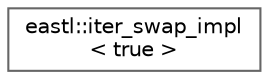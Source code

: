 digraph "类继承关系图"
{
 // LATEX_PDF_SIZE
  bgcolor="transparent";
  edge [fontname=Helvetica,fontsize=10,labelfontname=Helvetica,labelfontsize=10];
  node [fontname=Helvetica,fontsize=10,shape=box,height=0.2,width=0.4];
  rankdir="LR";
  Node0 [id="Node000000",label="eastl::iter_swap_impl\l\< true \>",height=0.2,width=0.4,color="grey40", fillcolor="white", style="filled",URL="$structeastl_1_1iter__swap__impl_3_01true_01_4.html",tooltip=" "];
}

